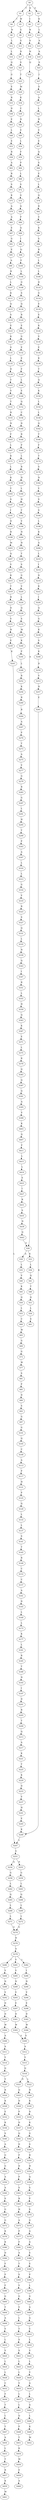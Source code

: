 strict digraph  {
	S0 -> S1 [ label = T ];
	S0 -> S2 [ label = D ];
	S0 -> S3 [ label = E ];
	S1 -> S4 [ label = I ];
	S1 -> S5 [ label = W ];
	S2 -> S6 [ label = I ];
	S3 -> S7 [ label = K ];
	S4 -> S8 [ label = N ];
	S5 -> S9 [ label = G ];
	S6 -> S10 [ label = R ];
	S7 -> S11 [ label = L ];
	S8 -> S12 [ label = L ];
	S9 -> S13 [ label = G ];
	S10 -> S14 [ label = S ];
	S11 -> S15 [ label = A ];
	S12 -> S16 [ label = L ];
	S13 -> S17 [ label = D ];
	S14 -> S18 [ label = N ];
	S15 -> S19 [ label = A ];
	S16 -> S20 [ label = Q ];
	S17 -> S21 [ label = S ];
	S18 -> S22 [ label = Q ];
	S19 -> S23 [ label = S ];
	S20 -> S24 [ label = G ];
	S21 -> S25 [ label = T ];
	S22 -> S26 [ label = A ];
	S23 -> S27 [ label = I ];
	S24 -> S28 [ label = E ];
	S25 -> S29 [ label = M ];
	S26 -> S30 [ label = A ];
	S26 -> S31 [ label = K ];
	S27 -> S32 [ label = E ];
	S28 -> S33 [ label = R ];
	S29 -> S34 [ label = K ];
	S30 -> S35 [ label = L ];
	S31 -> S36 [ label = L ];
	S32 -> S37 [ label = A ];
	S33 -> S38 [ label = D ];
	S34 -> S39 [ label = C ];
	S35 -> S40 [ label = V ];
	S36 -> S41 [ label = Q ];
	S37 -> S42 [ label = L ];
	S38 -> S43 [ label = E ];
	S39 -> S44 [ label = N ];
	S40 -> S45 [ label = K ];
	S41 -> S46 [ label = T ];
	S42 -> S47 [ label = H ];
	S43 -> S48 [ label = L ];
	S44 -> S49 [ label = V ];
	S45 -> S50 [ label = Q ];
	S46 -> S51 [ label = Q ];
	S47 -> S52 [ label = V ];
	S48 -> S53 [ label = E ];
	S49 -> S54 [ label = L ];
	S50 -> S55 [ label = L ];
	S51 -> S56 [ label = L ];
	S52 -> S57 [ label = E ];
	S53 -> S58 [ label = R ];
	S54 -> S59 [ label = F ];
	S55 -> S60 [ label = C ];
	S56 -> S61 [ label = S ];
	S57 -> S62 [ label = Q ];
	S58 -> S63 [ label = A ];
	S59 -> S64 [ label = P ];
	S60 -> S65 [ label = W ];
	S62 -> S66 [ label = S ];
	S63 -> S67 [ label = R ];
	S64 -> S68 [ label = L ];
	S65 -> S69 [ label = G ];
	S66 -> S70 [ label = E ];
	S67 -> S71 [ label = S ];
	S68 -> S72 [ label = S ];
	S69 -> S73 [ label = G ];
	S70 -> S74 [ label = L ];
	S71 -> S75 [ label = K ];
	S72 -> S76 [ label = G ];
	S73 -> S77 [ label = W ];
	S74 -> S78 [ label = Q ];
	S75 -> S79 [ label = A ];
	S76 -> S80 [ label = Q ];
	S77 -> S81 [ label = S ];
	S78 -> S82 [ label = R ];
	S79 -> S83 [ label = A ];
	S80 -> S84 [ label = P ];
	S81 -> S85 [ label = P ];
	S82 -> S86 [ label = V ];
	S83 -> S87 [ label = E ];
	S84 -> S88 [ label = Q ];
	S85 -> S89 [ label = D ];
	S86 -> S90 [ label = K ];
	S87 -> S91 [ label = G ];
	S88 -> S92 [ label = I ];
	S89 -> S93 [ label = S ];
	S90 -> S94 [ label = S ];
	S91 -> S95 [ label = E ];
	S92 -> S96 [ label = Q ];
	S93 -> S97 [ label = G ];
	S94 -> S98 [ label = R ];
	S95 -> S99 [ label = A ];
	S96 -> S100 [ label = F ];
	S97 -> S101 [ label = G ];
	S98 -> S102 [ label = L ];
	S99 -> S103 [ label = R ];
	S100 -> S104 [ label = L ];
	S101 -> S105 [ label = Q ];
	S102 -> S106 [ label = L ];
	S103 -> S107 [ label = L ];
	S104 -> S108 [ label = G ];
	S105 -> S109 [ label = C ];
	S106 -> S110 [ label = D ];
	S107 -> S111 [ label = K ];
	S108 -> S112 [ label = S ];
	S109 -> S113 [ label = A ];
	S110 -> S114 [ label = G ];
	S111 -> S115 [ label = Q ];
	S112 -> S116 [ label = Q ];
	S113 -> S117 [ label = P ];
	S114 -> S118 [ label = E ];
	S115 -> S119 [ label = S ];
	S116 -> S120 [ label = R ];
	S117 -> S121 [ label = H ];
	S118 -> S122 [ label = E ];
	S119 -> S123 [ label = E ];
	S120 -> S124 [ label = E ];
	S121 -> S125 [ label = P ];
	S122 -> S126 [ label = K ];
	S123 -> S127 [ label = K ];
	S124 -> S128 [ label = G ];
	S125 -> S129 [ label = Q ];
	S126 -> S130 [ label = V ];
	S127 -> S131 [ label = G ];
	S128 -> S132 [ label = E ];
	S129 -> S133 [ label = L ];
	S130 -> S134 [ label = E ];
	S131 -> S135 [ label = L ];
	S132 -> S136 [ label = E ];
	S133 -> S137 [ label = L ];
	S134 -> S138 [ label = K ];
	S135 -> S139 [ label = D ];
	S136 -> S140 [ label = F ];
	S137 -> S141 [ label = S ];
	S138 -> S142 [ label = T ];
	S139 -> S143 [ label = T ];
	S140 -> S144 [ label = L ];
	S141 -> S145 [ label = T ];
	S142 -> S146 [ label = Q ];
	S143 -> S147 [ label = V ];
	S144 -> S148 [ label = E ];
	S145 -> S149 [ label = R ];
	S146 -> S150 [ label = K ];
	S147 -> S151 [ label = T ];
	S148 -> S152 [ label = Q ];
	S149 -> S153 [ label = C ];
	S150 -> S154 [ label = L ];
	S151 -> S155 [ label = R ];
	S152 -> S156 [ label = C ];
	S153 -> S157 [ label = C ];
	S154 -> S158 [ label = L ];
	S155 -> S159 [ label = N ];
	S156 -> S160 [ label = D ];
	S157 -> S161 [ label = A ];
	S158 -> S162 [ label = Q ];
	S159 -> S163 [ label = F ];
	S160 -> S164 [ label = R ];
	S161 -> S165 [ label = D ];
	S162 -> S166 [ label = T ];
	S163 -> S167 [ label = L ];
	S164 -> S168 [ label = P ];
	S165 -> S169 [ label = L ];
	S166 -> S170 [ label = F ];
	S167 -> S171 [ label = K ];
	S168 -> S172 [ label = L ];
	S169 -> S173 [ label = L ];
	S170 -> S174 [ label = T ];
	S171 -> S175 [ label = L ];
	S172 -> S176 [ label = R ];
	S173 -> S177 [ label = K ];
	S174 -> S178 [ label = S ];
	S175 -> S179 [ label = K ];
	S176 -> S180 [ label = H ];
	S177 -> S181 [ label = L ];
	S178 -> S182 [ label = N ];
	S179 -> S183 [ label = T ];
	S180 -> S184 [ label = L ];
	S181 -> S185 [ label = R ];
	S182 -> S186 [ label = Y ];
	S183 -> S187 [ label = S ];
	S184 -> S188 [ label = H ];
	S185 -> S189 [ label = T ];
	S186 -> S190 [ label = S ];
	S187 -> S191 [ label = I ];
	S188 -> S192 [ label = T ];
	S189 -> S193 [ label = N ];
	S190 -> S194 [ label = S ];
	S191 -> S195 [ label = D ];
	S192 -> S196 [ label = V ];
	S193 -> S197 [ label = I ];
	S194 -> S198 [ label = L ];
	S195 -> S199 [ label = R ];
	S196 -> S200 [ label = N ];
	S197 -> S201 [ label = D ];
	S198 -> S202 [ label = K ];
	S199 -> S203 [ label = M ];
	S200 -> S204 [ label = H ];
	S201 -> S205 [ label = R ];
	S202 -> S206 [ label = A ];
	S203 -> S207 [ label = Q ];
	S204 -> S208 [ label = T ];
	S205 -> S209 [ label = T ];
	S206 -> S210 [ label = L ];
	S207 -> S211 [ label = V ];
	S208 -> S212 [ label = S ];
	S209 -> S213 [ label = Q ];
	S210 -> S214 [ label = I ];
	S211 -> S215 [ label = K ];
	S212 -> S216 [ label = G ];
	S213 -> S217 [ label = A ];
	S214 -> S218 [ label = D ];
	S215 -> S219 [ label = T ];
	S216 -> S220 [ label = V ];
	S217 -> S221 [ label = K ];
	S218 -> S222 [ label = K ];
	S219 -> S223 [ label = R ];
	S220 -> S224 [ label = L ];
	S221 -> S225 [ label = T ];
	S222 -> S226 [ label = I ];
	S223 -> S227 [ label = D ];
	S224 -> S228 [ label = Q ];
	S225 -> S229 [ label = K ];
	S226 -> S230 [ label = Q ];
	S227 -> S231 [ label = V ];
	S228 -> S232 [ label = S ];
	S229 -> S233 [ label = D ];
	S230 -> S234 [ label = G ];
	S231 -> S235 [ label = H ];
	S232 -> S236 [ label = M ];
	S233 -> S237 [ label = V ];
	S234 -> S238 [ label = K ];
	S235 -> S239 [ label = E ];
	S236 -> S240 [ label = K ];
	S237 -> S241 [ label = H ];
	S238 -> S242 [ label = S ];
	S239 -> S243 [ label = K ];
	S240 -> S244 [ label = P ];
	S241 -> S245 [ label = E ];
	S242 -> S246 [ label = K ];
	S243 -> S247 [ label = L ];
	S244 -> S248 [ label = L ];
	S245 -> S249 [ label = K ];
	S246 -> S250 [ label = D ];
	S247 -> S251 [ label = G ];
	S248 -> S252 [ label = R ];
	S249 -> S247 [ label = L ];
	S250 -> S253 [ label = V ];
	S251 -> S254 [ label = Q ];
	S251 -> S255 [ label = H ];
	S252 -> S256 [ label = K ];
	S253 -> S257 [ label = H ];
	S254 -> S258 [ label = G ];
	S255 -> S259 [ label = G ];
	S256 -> S260 [ label = R ];
	S257 -> S261 [ label = E ];
	S258 -> S262 [ label = L ];
	S259 -> S263 [ label = L ];
	S260 -> S264 [ label = R ];
	S261 -> S249 [ label = K ];
	S262 -> S265 [ label = Q ];
	S263 -> S266 [ label = Q ];
	S264 -> S267 [ label = A ];
	S265 -> S268 [ label = L ];
	S266 -> S269 [ label = L ];
	S267 -> S270 [ label = P ];
	S268 -> S271 [ label = L ];
	S269 -> S272 [ label = L ];
	S270 -> S273 [ label = T ];
	S271 -> S274 [ label = G ];
	S272 -> S274 [ label = G ];
	S273 -> S275 [ label = A ];
	S274 -> S276 [ label = H ];
	S275 -> S277 [ label = V ];
	S276 -> S278 [ label = A ];
	S277 -> S279 [ label = G ];
	S278 -> S280 [ label = I ];
	S278 -> S281 [ label = V ];
	S278 -> S282 [ label = L ];
	S279 -> S283 [ label = R ];
	S280 -> S284 [ label = V ];
	S281 -> S285 [ label = V ];
	S282 -> S286 [ label = I ];
	S283 -> S287 [ label = G ];
	S284 -> S288 [ label = N ];
	S285 -> S289 [ label = N ];
	S286 -> S290 [ label = N ];
	S287 -> S291 [ label = L ];
	S288 -> S292 [ label = V ];
	S289 -> S293 [ label = V ];
	S290 -> S294 [ label = V ];
	S291 -> S295 [ label = H ];
	S292 -> S296 [ label = D ];
	S293 -> S297 [ label = E ];
	S294 -> S298 [ label = E ];
	S295 -> S299 [ label = T ];
	S296 -> S300 [ label = D ];
	S297 -> S301 [ label = D ];
	S298 -> S302 [ label = D ];
	S299 -> S303 [ label = P ];
	S300 -> S304 [ label = W ];
	S301 -> S305 [ label = W ];
	S302 -> S306 [ label = W ];
	S303 -> S307 [ label = A ];
	S304 -> S308 [ label = A ];
	S305 -> S309 [ label = S ];
	S306 -> S309 [ label = S ];
	S307 -> S310 [ label = L ];
	S308 -> S311 [ label = A ];
	S309 -> S312 [ label = A ];
	S310 -> S313 [ label = L ];
	S311 -> S314 [ label = Y ];
	S312 -> S315 [ label = Y ];
	S313 -> S316 [ label = G ];
	S314 -> S317 [ label = Q ];
	S315 -> S318 [ label = Q ];
	S316 -> S319 [ label = V ];
	S317 -> S320 [ label = V ];
	S318 -> S321 [ label = D ];
	S318 -> S322 [ label = L ];
	S319 -> S323 [ label = R ];
	S320 -> S324 [ label = R ];
	S321 -> S325 [ label = Q ];
	S322 -> S326 [ label = N ];
	S323 -> S327 [ label = S ];
	S324 -> S328 [ label = K ];
	S325 -> S329 [ label = D ];
	S326 -> S330 [ label = K ];
	S327 -> S331 [ label = Q ];
	S328 -> S332 [ label = E ];
	S329 -> S333 [ label = P ];
	S330 -> S334 [ label = D ];
	S331 -> S335 [ label = L ];
	S332 -> S336 [ label = K ];
	S333 -> S337 [ label = D ];
	S334 -> S338 [ label = K ];
	S335 -> S339 [ label = N ];
	S336 -> S340 [ label = S ];
	S337 -> S341 [ label = Q ];
	S338 -> S342 [ label = G ];
	S339 -> S343 [ label = Q ];
	S340 -> S344 [ label = A ];
	S341 -> S345 [ label = D ];
	S342 -> S346 [ label = S ];
	S343 -> S347 [ label = I ];
	S344 -> S348 [ label = G ];
	S345 -> S349 [ label = P ];
	S346 -> S350 [ label = R ];
	S347 -> S351 [ label = R ];
	S348 -> S352 [ label = G ];
	S349 -> S353 [ label = D ];
	S350 -> S354 [ label = H ];
	S351 -> S355 [ label = L ];
	S352 -> S356 [ label = A ];
	S353 -> S357 [ label = P ];
	S354 -> S358 [ label = Q ];
	S355 -> S359 [ label = H ];
	S356 -> S360 [ label = A ];
	S357 -> S361 [ label = S ];
	S358 -> S362 [ label = S ];
	S359 -> S363 [ label = Q ];
	S360 -> S364 [ label = S ];
	S361 -> S365 [ label = R ];
	S362 -> S366 [ label = P ];
	S363 -> S367 [ label = K ];
	S364 -> S368 [ label = G ];
	S365 -> S369 [ label = H ];
	S366 -> S370 [ label = S ];
	S367 -> S371 [ label = E ];
	S368 -> S372 [ label = G ];
	S369 -> S373 [ label = A ];
	S370 -> S374 [ label = G ];
	S371 -> S375 [ label = L ];
	S372 -> S376 [ label = K ];
	S373 -> S377 [ label = P ];
	S374 -> S378 [ label = A ];
	S375 -> S379 [ label = R ];
	S376 -> S380 [ label = K ];
	S377 -> S381 [ label = F ];
	S378 -> S382 [ label = A ];
	S379 -> S383 [ label = Q ];
	S380 -> S384 [ label = D ];
	S381 -> S385 [ label = A ];
	S382 -> S386 [ label = E ];
	S383 -> S387 [ label = Q ];
	S384 -> S388 [ label = F ];
	S385 -> S389 [ label = T ];
	S386 -> S390 [ label = E ];
	S387 -> S391 [ label = Q ];
	S388 -> S392 [ label = P ];
	S389 -> S393 [ label = S ];
	S390 -> S394 [ label = P ];
	S391 -> S395 [ label = A ];
	S392 -> S396 [ label = F ];
	S393 -> S397 [ label = V ];
	S394 -> S398 [ label = L ];
	S395 -> S399 [ label = V ];
	S396 -> S400 [ label = G ];
	S397 -> S401 [ label = G ];
	S398 -> S402 [ label = G ];
	S399 -> S403 [ label = K ];
	S400 -> S404 [ label = T ];
	S401 -> S405 [ label = V ];
	S402 -> S406 [ label = A ];
	S403 -> S407 [ label = Q ];
	S404 -> S408 [ label = A ];
	S405 -> S409 [ label = L ];
	S406 -> S410 [ label = A ];
	S407 -> S411 [ label = F ];
	S408 -> S412 [ label = V ];
	S409 -> S413 [ label = T ];
	S410 -> S414 [ label = C ];
	S411 -> S415 [ label = L ];
	S412 -> S416 [ label = L ];
	S413 -> S417 [ label = S ];
	S414 -> S418 [ label = L ];
	S415 -> S419 [ label = L ];
	S416 -> S420 [ label = V ];
	S417 -> S421 [ label = S ];
	S418 -> S422 [ label = V ];
	S419 -> S423 [ label = E ];
	S420 -> S424 [ label = L ];
	S421 -> S425 [ label = L ];
	S422 -> S426 [ label = L ];
	S423 -> S427 [ label = I ];
	S424 -> S428 [ label = L ];
	S425 -> S429 [ label = L ];
	S426 -> S430 [ label = V ];
	S427 -> S431 [ label = R ];
	S428 -> S432 [ label = C ];
	S429 -> S433 [ label = V ];
	S430 -> S434 [ label = A ];
	S431 -> S435 [ label = S ];
	S432 -> S436 [ label = F ];
	S433 -> S437 [ label = L ];
	S434 -> S438 [ label = L ];
	S435 -> S439 [ label = N ];
	S436 -> S440 [ label = T ];
	S437 -> S441 [ label = L ];
	S438 -> S442 [ label = A ];
	S439 -> S443 [ label = Q ];
	S440 -> S444 [ label = L ];
	S441 -> S445 [ label = Q ];
	S442 -> S446 [ label = L ];
	S443 -> S26 [ label = A ];
	S444 -> S447 [ label = T ];
	S445 -> S448 [ label = P ];
	S446 -> S449 [ label = K ];
	S447 -> S450 [ label = A ];
	S448 -> S451 [ label = T ];
	S449 -> S452 [ label = M ];
	S450 -> S453 [ label = L ];
	S451 -> S454 [ label = K ];
	S453 -> S455 [ label = T ];
	S454 -> S456 [ label = M ];
	S455 -> S457 [ label = R ];
	S456 -> S458 [ label = E ];
	S457 -> S459 [ label = K ];
	S458 -> S460 [ label = A ];
	S459 -> S461 [ label = M ];
}
